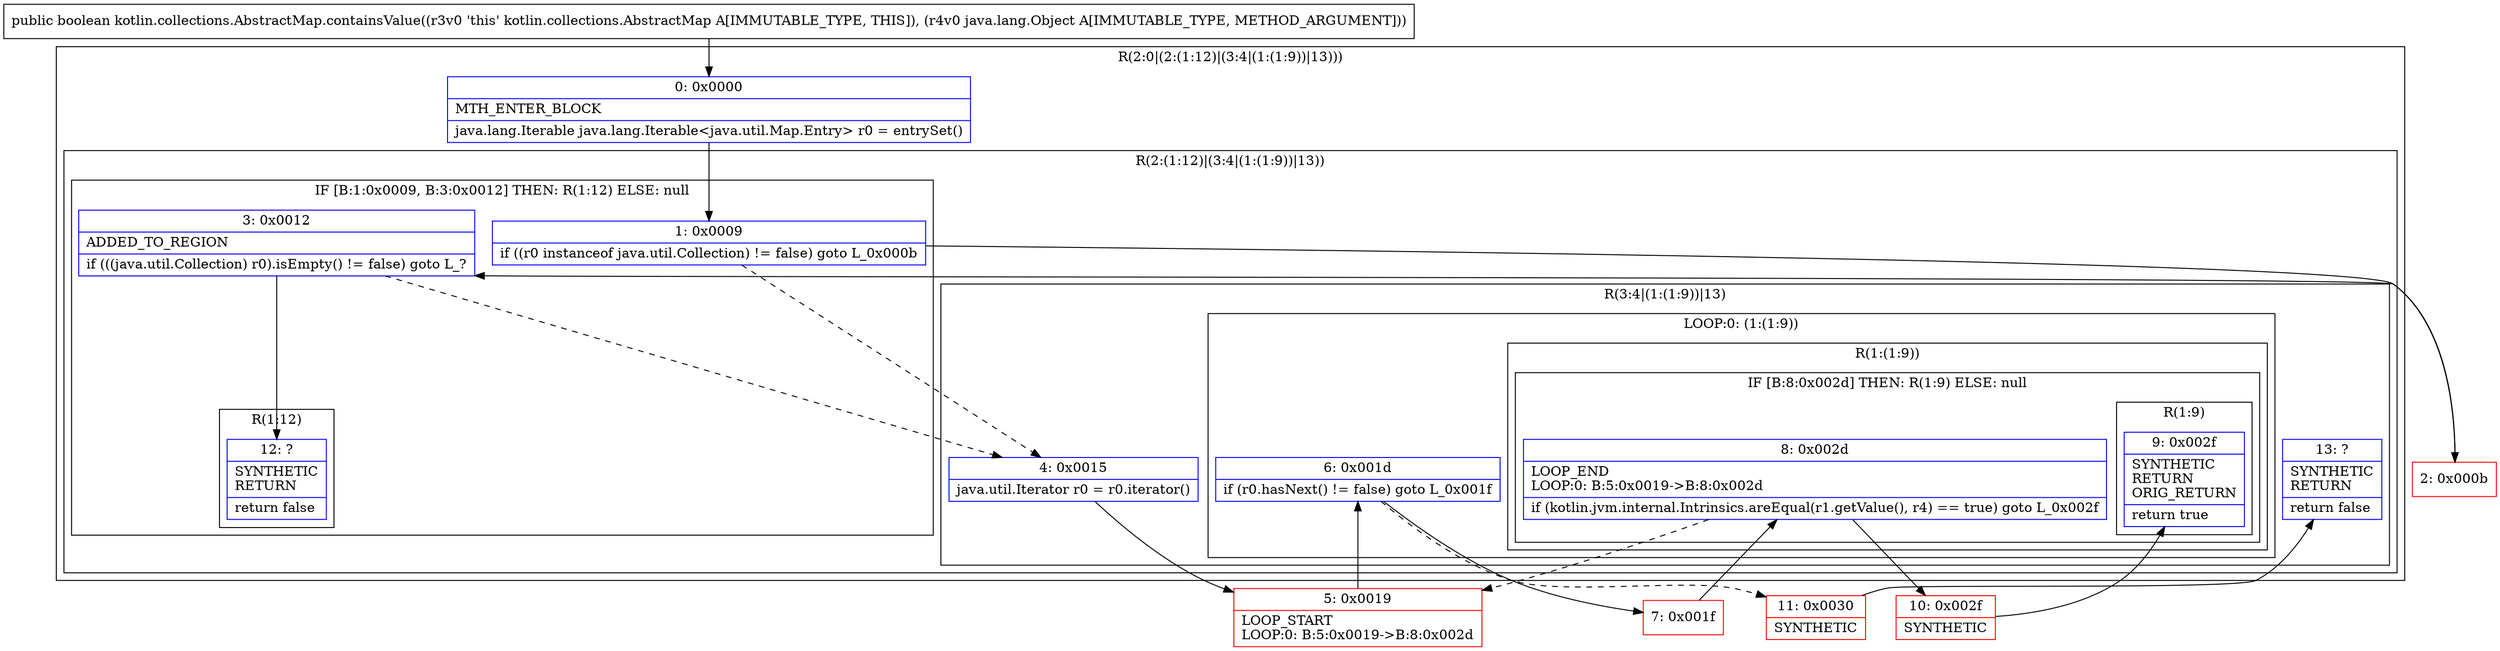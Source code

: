 digraph "CFG forkotlin.collections.AbstractMap.containsValue(Ljava\/lang\/Object;)Z" {
subgraph cluster_Region_549836619 {
label = "R(2:0|(2:(1:12)|(3:4|(1:(1:9))|13)))";
node [shape=record,color=blue];
Node_0 [shape=record,label="{0\:\ 0x0000|MTH_ENTER_BLOCK\l|java.lang.Iterable java.lang.Iterable\<java.util.Map.Entry\> r0 = entrySet()\l}"];
subgraph cluster_Region_1650422720 {
label = "R(2:(1:12)|(3:4|(1:(1:9))|13))";
node [shape=record,color=blue];
subgraph cluster_IfRegion_1845316876 {
label = "IF [B:1:0x0009, B:3:0x0012] THEN: R(1:12) ELSE: null";
node [shape=record,color=blue];
Node_1 [shape=record,label="{1\:\ 0x0009|if ((r0 instanceof java.util.Collection) != false) goto L_0x000b\l}"];
Node_3 [shape=record,label="{3\:\ 0x0012|ADDED_TO_REGION\l|if (((java.util.Collection) r0).isEmpty() != false) goto L_?\l}"];
subgraph cluster_Region_645998725 {
label = "R(1:12)";
node [shape=record,color=blue];
Node_12 [shape=record,label="{12\:\ ?|SYNTHETIC\lRETURN\l|return false\l}"];
}
}
subgraph cluster_Region_1141111221 {
label = "R(3:4|(1:(1:9))|13)";
node [shape=record,color=blue];
Node_4 [shape=record,label="{4\:\ 0x0015|java.util.Iterator r0 = r0.iterator()\l}"];
subgraph cluster_LoopRegion_1189143439 {
label = "LOOP:0: (1:(1:9))";
node [shape=record,color=blue];
Node_6 [shape=record,label="{6\:\ 0x001d|if (r0.hasNext() != false) goto L_0x001f\l}"];
subgraph cluster_Region_1007811063 {
label = "R(1:(1:9))";
node [shape=record,color=blue];
subgraph cluster_IfRegion_633953478 {
label = "IF [B:8:0x002d] THEN: R(1:9) ELSE: null";
node [shape=record,color=blue];
Node_8 [shape=record,label="{8\:\ 0x002d|LOOP_END\lLOOP:0: B:5:0x0019\-\>B:8:0x002d\l|if (kotlin.jvm.internal.Intrinsics.areEqual(r1.getValue(), r4) == true) goto L_0x002f\l}"];
subgraph cluster_Region_170102266 {
label = "R(1:9)";
node [shape=record,color=blue];
Node_9 [shape=record,label="{9\:\ 0x002f|SYNTHETIC\lRETURN\lORIG_RETURN\l|return true\l}"];
}
}
}
}
Node_13 [shape=record,label="{13\:\ ?|SYNTHETIC\lRETURN\l|return false\l}"];
}
}
}
Node_2 [shape=record,color=red,label="{2\:\ 0x000b}"];
Node_5 [shape=record,color=red,label="{5\:\ 0x0019|LOOP_START\lLOOP:0: B:5:0x0019\-\>B:8:0x002d\l}"];
Node_7 [shape=record,color=red,label="{7\:\ 0x001f}"];
Node_10 [shape=record,color=red,label="{10\:\ 0x002f|SYNTHETIC\l}"];
Node_11 [shape=record,color=red,label="{11\:\ 0x0030|SYNTHETIC\l}"];
MethodNode[shape=record,label="{public boolean kotlin.collections.AbstractMap.containsValue((r3v0 'this' kotlin.collections.AbstractMap A[IMMUTABLE_TYPE, THIS]), (r4v0 java.lang.Object A[IMMUTABLE_TYPE, METHOD_ARGUMENT])) }"];
MethodNode -> Node_0;
Node_0 -> Node_1;
Node_1 -> Node_2;
Node_1 -> Node_4[style=dashed];
Node_3 -> Node_4[style=dashed];
Node_3 -> Node_12;
Node_4 -> Node_5;
Node_6 -> Node_7;
Node_6 -> Node_11[style=dashed];
Node_8 -> Node_5[style=dashed];
Node_8 -> Node_10;
Node_2 -> Node_3;
Node_5 -> Node_6;
Node_7 -> Node_8;
Node_10 -> Node_9;
Node_11 -> Node_13;
}

